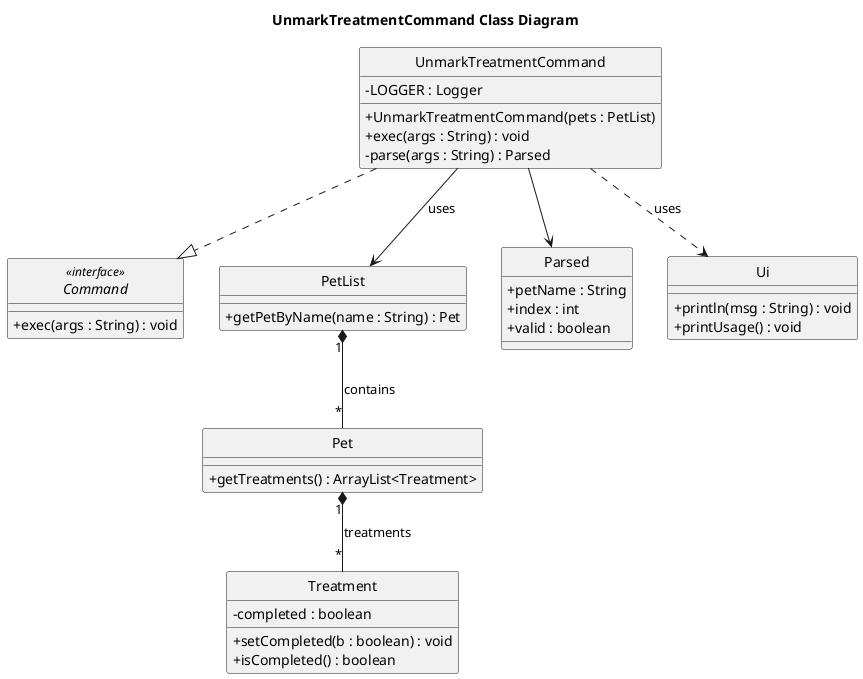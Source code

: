 @startuml
skinparam classAttributeIconSize 0
title UnmarkTreatmentCommand Class Diagram
hide circle

interface Command <<interface>>{
  +exec(args : String) : void
}

class UnmarkTreatmentCommand {
  -LOGGER : Logger
  +UnmarkTreatmentCommand(pets : PetList)
  +exec(args : String) : void
  -parse(args : String) : Parsed
}

class PetList {
  +getPetByName(name : String) : Pet
}

class Pet {
  +getTreatments() : ArrayList<Treatment>
}

class Treatment {
  -completed : boolean
  +setCompleted(b : boolean) : void
  +isCompleted() : boolean
}

class Parsed {
  +petName : String
  +index : int
  +valid : boolean
}

UnmarkTreatmentCommand ..|> Command
UnmarkTreatmentCommand --> PetList : uses
PetList "1" *-- "*" Pet : contains
Pet "1" *-- "*" Treatment : treatments
UnmarkTreatmentCommand --> Parsed
class Ui {
  +println(msg : String) : void
  +printUsage() : void
}
UnmarkTreatmentCommand ..> Ui : uses
@enduml